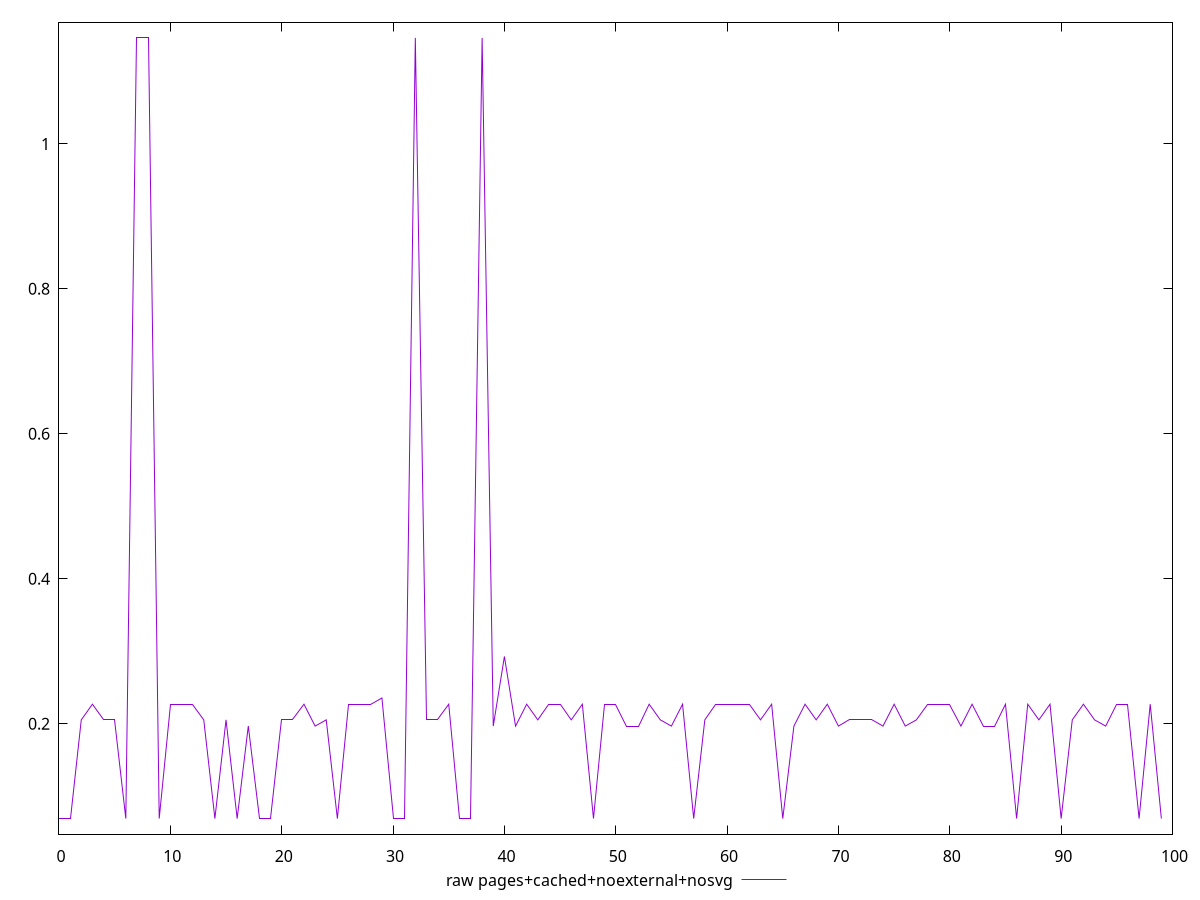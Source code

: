 $_rawPagesCachedNoexternalNosvg <<EOF
0.0691375732421875
0.0691375732421875
0.20527796427408854
0.22687149047851562
0.20527796427408854
0.20527796427408854
0.0691375732421875
1.1462412516276042
1.1462412516276042
0.0691375732421875
0.22687149047851562
0.22687149047851562
0.22687149047851562
0.20527796427408854
0.0691375732421875
0.20527796427408854
0.0691375732421875
0.19667434692382812
0.0691375732421875
0.0691375732421875
0.20527796427408854
0.20527796427408854
0.22687149047851562
0.19667434692382812
0.20527796427408854
0.0691375732421875
0.22687149047851562
0.22687149047851562
0.22687149047851562
0.23547510782877604
0.0691375732421875
0.0691375732421875
1.1462412516276042
0.20527796427408854
0.20527796427408854
0.22687149047851562
0.0691375732421875
0.0691375732421875
1.1462412516276042
0.19667434692382812
0.29268795013427734
0.19667434692382812
0.22687149047851562
0.20527796427408854
0.22687149047851562
0.22687149047851562
0.20527796427408854
0.22687149047851562
0.0691375732421875
0.22687149047851562
0.22687149047851562
0.19667434692382812
0.19667434692382812
0.22687149047851562
0.20527796427408854
0.19667434692382812
0.22687149047851562
0.0691375732421875
0.20527796427408854
0.22687149047851562
0.22687149047851562
0.22687149047851562
0.22687149047851562
0.20527796427408854
0.22687149047851562
0.0691375732421875
0.19667434692382812
0.22687149047851562
0.20527796427408854
0.22687149047851562
0.19667434692382812
0.20527796427408854
0.20527796427408854
0.20527796427408854
0.19667434692382812
0.22687149047851562
0.19667434692382812
0.20527796427408854
0.22687149047851562
0.22687149047851562
0.22687149047851562
0.19667434692382812
0.22687149047851562
0.19667434692382812
0.19667434692382812
0.22687149047851562
0.0691375732421875
0.22687149047851562
0.20527796427408854
0.22687149047851562
0.0691375732421875
0.20527796427408854
0.22687149047851562
0.20527796427408854
0.19667434692382812
0.22687149047851562
0.22687149047851562
0.0691375732421875
0.22687149047851562
0.0691375732421875
EOF
set key outside below
set terminal pngcairo
set output "report_00005_2020-11-02T22-26-11.212Z/cumulative-layout-shift/pages+cached+noexternal+nosvg//raw.png"
set yrange [0.047595499674479166:1.1677833251953125]
plot $_rawPagesCachedNoexternalNosvg title "raw pages+cached+noexternal+nosvg" with line ,